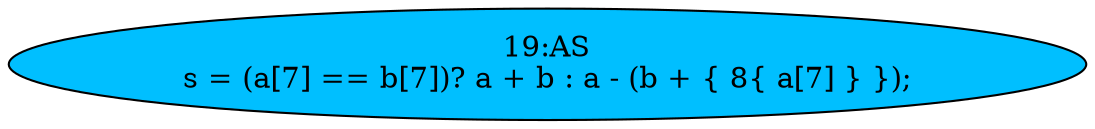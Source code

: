 strict digraph "" {
	node [label="\N"];
	"19:AS"	[ast="<pyverilog.vparser.ast.Assign object at 0x7f6f09b00050>",
		def_var="['s']",
		fillcolor=deepskyblue,
		label="19:AS
s = (a[7] == b[7])? a + b : a - (b + { 8{ a[7] } });",
		statements="[]",
		style=filled,
		typ=Assign,
		use_var="['a', 'b', 'a', 'b', 'a', 'b', 'a']"];
}
